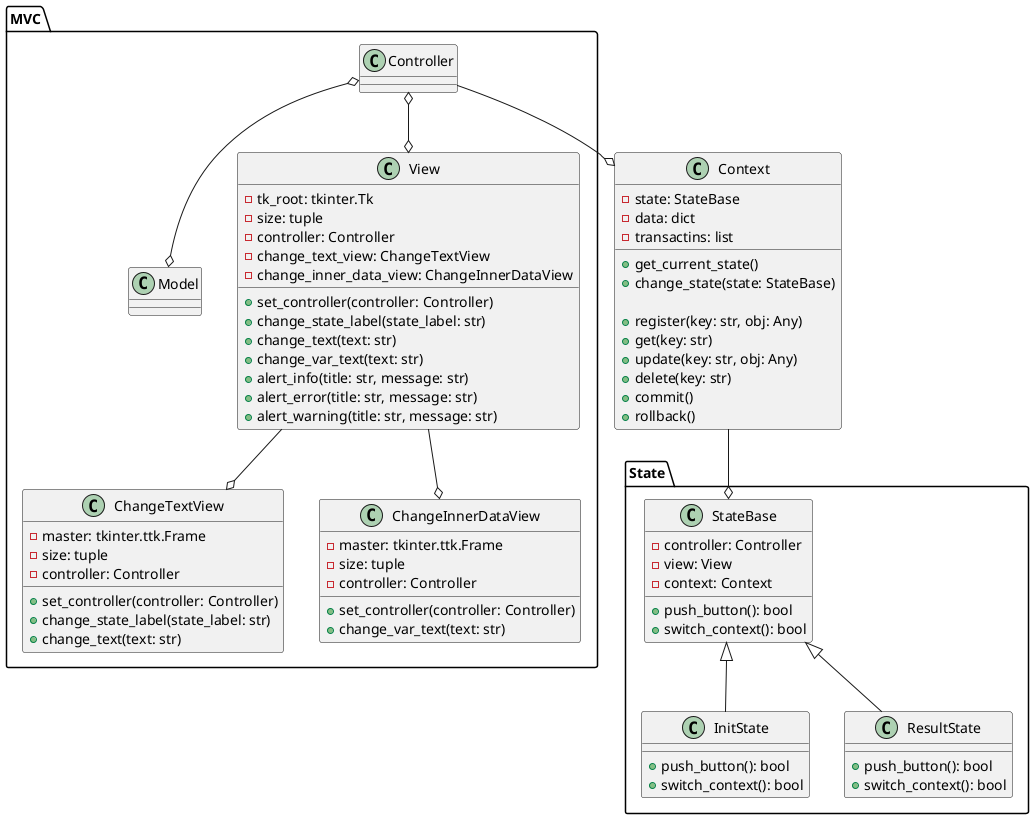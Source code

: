 @startuml Architecture

package MVC {
    class Model

    class View {
        -tk_root: tkinter.Tk
        -size: tuple
        -controller: Controller
        -change_text_view: ChangeTextView
        -change_inner_data_view: ChangeInnerDataView

        +set_controller(controller: Controller)
        +change_state_label(state_label: str)
        +change_text(text: str)
        +change_var_text(text: str)
        +alert_info(title: str, message: str)
        +alert_error(title: str, message: str)
        +alert_warning(title: str, message: str)
    }
    class ChangeTextView {
        -master: tkinter.ttk.Frame
        -size: tuple
        -controller: Controller

        +set_controller(controller: Controller)
        +change_state_label(state_label: str)
        +change_text(text: str)
    }
    class ChangeInnerDataView {
        -master: tkinter.ttk.Frame
        -size: tuple
        -controller: Controller

        +set_controller(controller: Controller)
        +change_var_text(text: str)
    }

    class Controller

    View --o ChangeTextView
    View --o ChangeInnerDataView

    Controller o--o View
    Controller o--o Model
}

package State {
    class StateBase {
        -controller: Controller
        -view: View
        -context: Context
        +push_button(): bool
        +switch_context(): bool
    }
    class InitState {
        +push_button(): bool
        +switch_context(): bool
    }
    class ResultState {
        +push_button(): bool
        +switch_context(): bool
    }

    StateBase <|-- InitState
    StateBase <|-- ResultState
}

class Context {
    -state: StateBase
    -data: dict
    -transactins: list

    +get_current_state()
    +change_state(state: StateBase)

    +register(key: str, obj: Any)
    +get(key: str)
    +update(key: str, obj: Any)
    +delete(key: str)
    +commit()
    +rollback()
}

Controller --o Context
Context --o StateBase

@enduml
